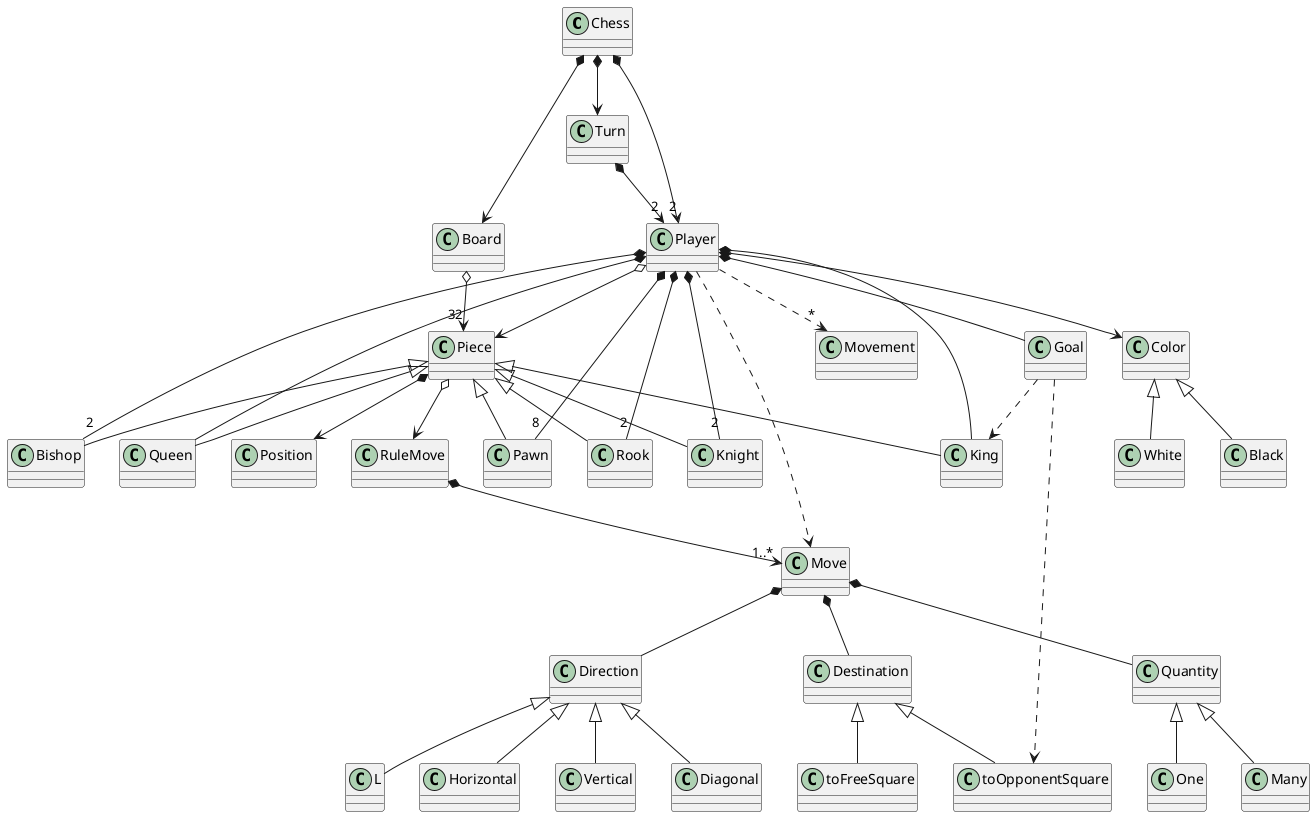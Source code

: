 @startuml Chess

	class Chess
	class Turn
	class Player
	class Board

	class Piece
	class Pawn
	class Rook
	class Knight
	class Bishop
	class Queen
	class King

	class Color
	class White
	class Black
	class Move

	Chess *--> Turn
	Chess *--> Board
	Chess *--> "2" Player

	Turn *--> "2" Player

	Board o--> "32" Piece

	Player ..> Move
	Player *--> Color
	Player o--> Piece
	Player *-- King
	Player *-- Queen
	Player *-- "2" Bishop
	Player *-- "2" Knight
	Player *-- "2" Rook
	Player *-- "8" Pawn
	Player ..> "*" Movement
	Player *-- Goal
	Goal ..> toOpponentSquare
	Goal ..> King

	Color <|-- White
	Color <|-- Black

	Piece o--> RuleMove
	Piece <|-- Pawn
	Piece <|-- Bishop
	Piece <|-- Knight
	Piece <|-- Rook
	Piece <|-- Queen
	Piece <|-- King
	Piece *--> Position

	RuleMove *--> "1..*" Move

	Move *-- Destination
	Move *-- Direction
	Move *-- Quantity

	Destination <|-- toFreeSquare
	Destination <|-- toOpponentSquare

	Direction <|-- Horizontal
	Direction <|-- Vertical
	Direction <|-- Diagonal
	Direction <|-- L

	Quantity <|-- One
	Quantity <|-- Many
@enduml
